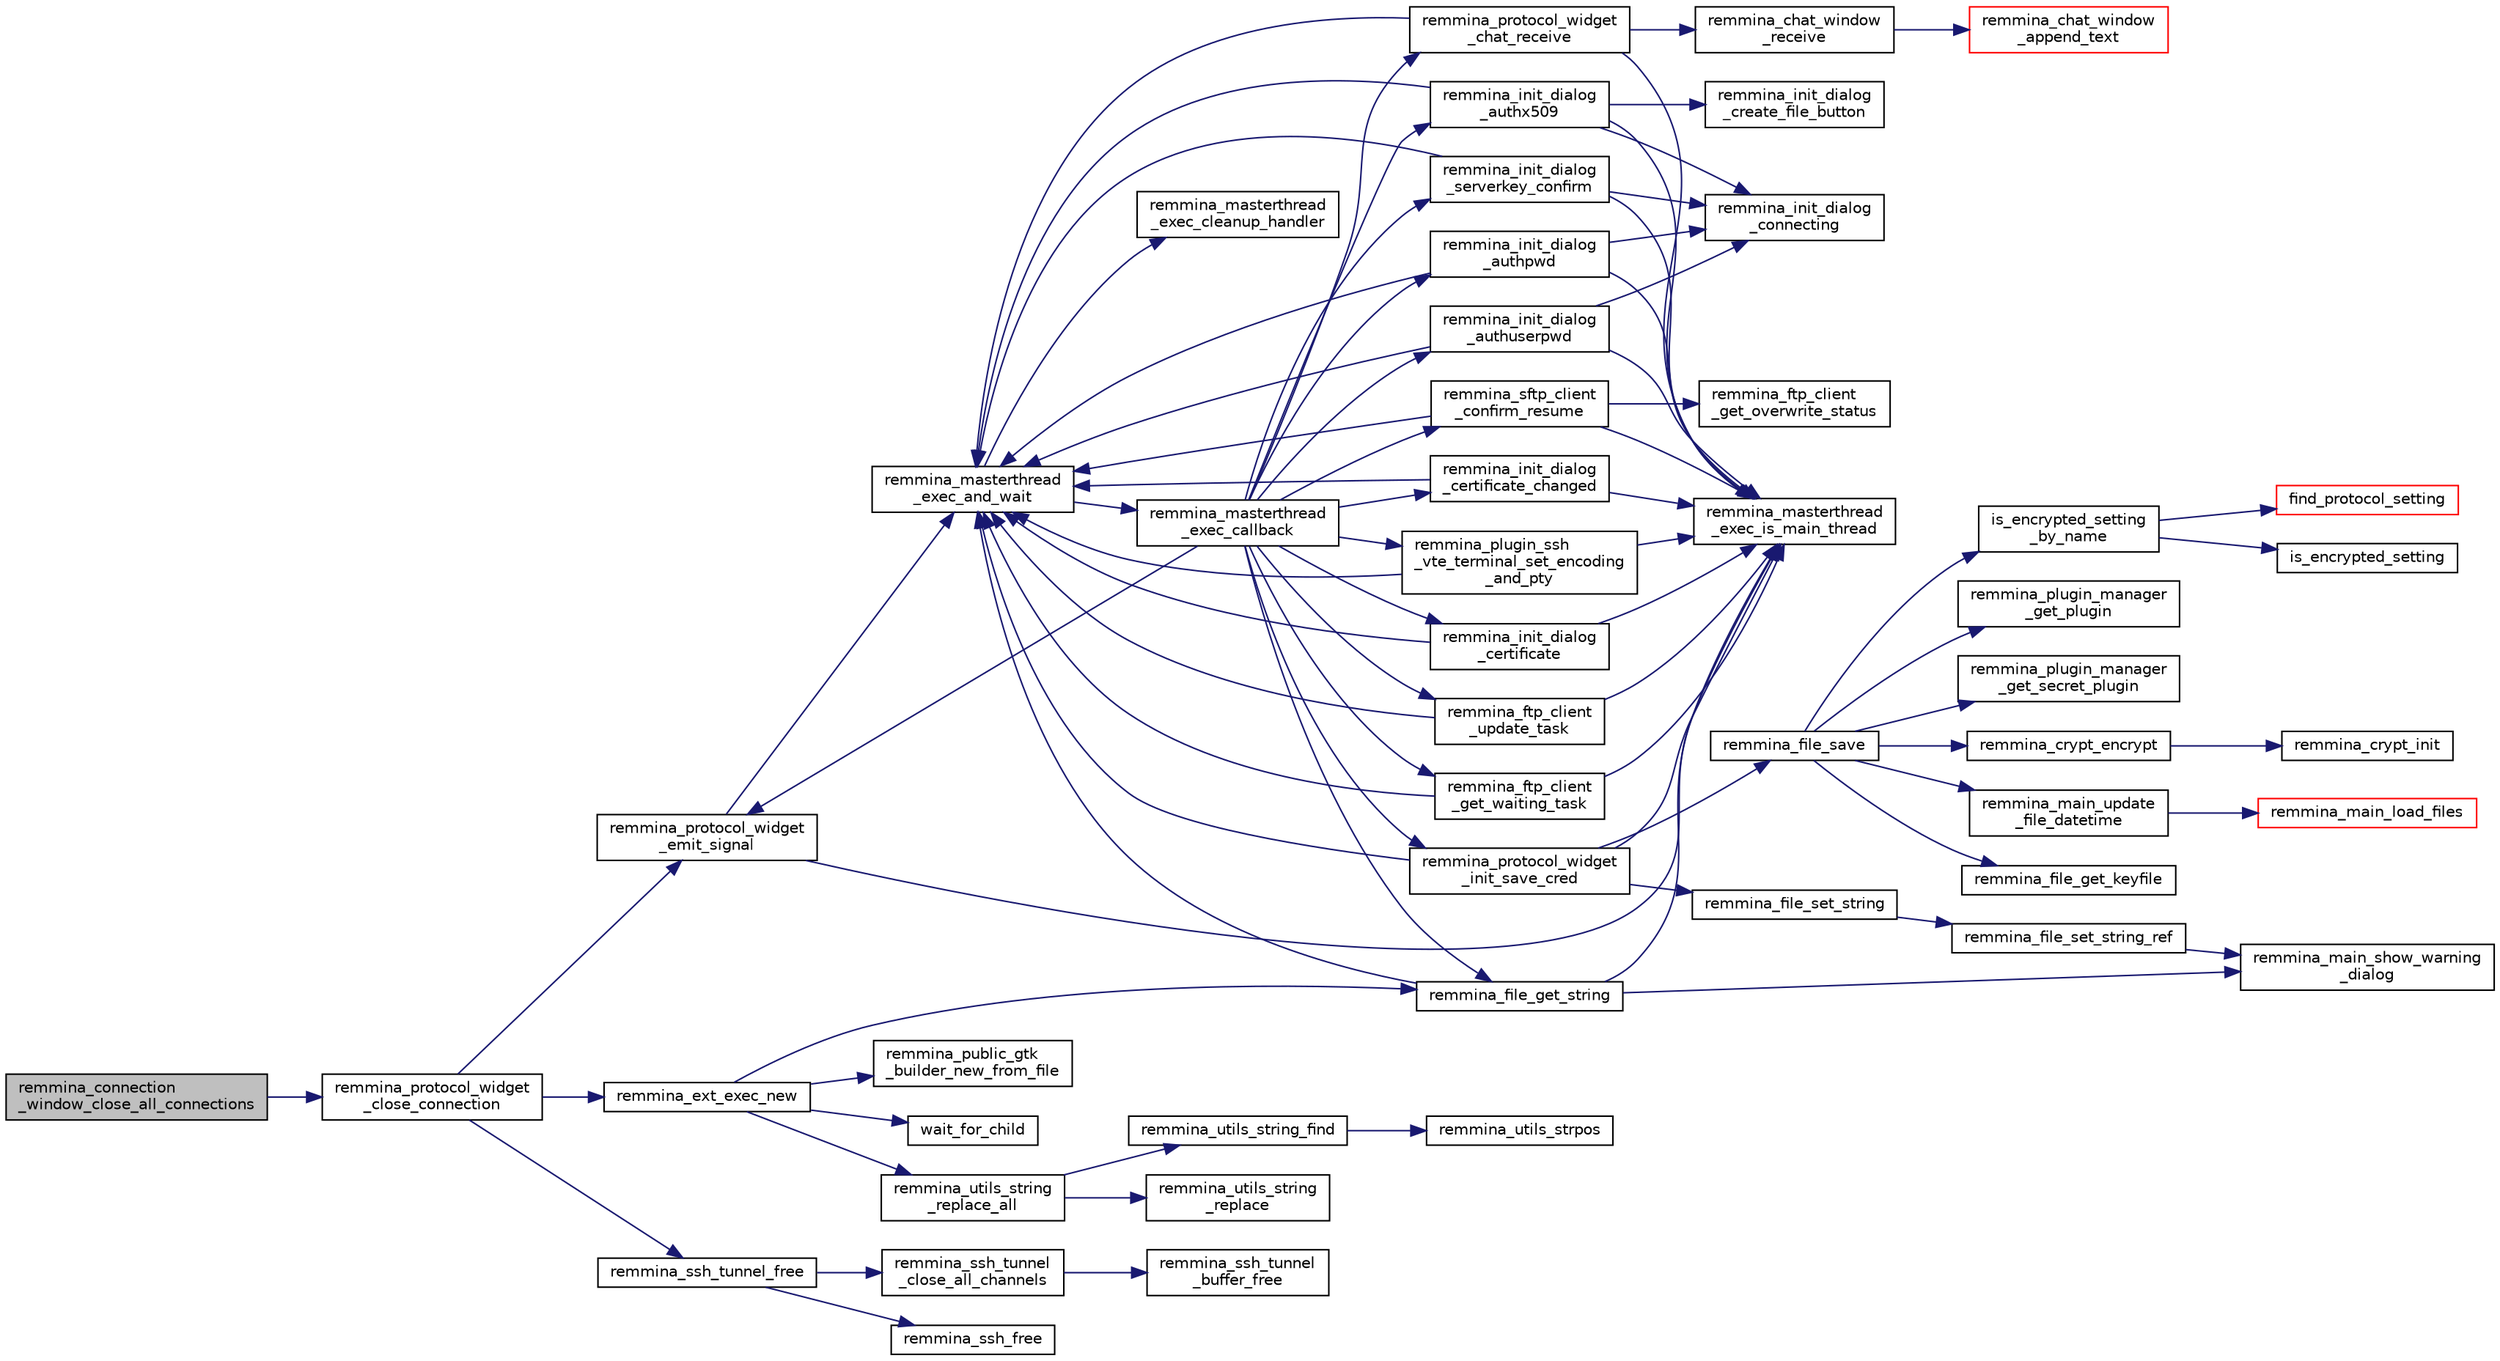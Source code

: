 digraph "remmina_connection_window_close_all_connections"
{
  edge [fontname="Helvetica",fontsize="10",labelfontname="Helvetica",labelfontsize="10"];
  node [fontname="Helvetica",fontsize="10",shape=record];
  rankdir="LR";
  Node11998 [label="remmina_connection\l_window_close_all_connections",height=0.2,width=0.4,color="black", fillcolor="grey75", style="filled", fontcolor="black"];
  Node11998 -> Node11999 [color="midnightblue",fontsize="10",style="solid",fontname="Helvetica"];
  Node11999 [label="remmina_protocol_widget\l_close_connection",height=0.2,width=0.4,color="black", fillcolor="white", style="filled",URL="$remmina__protocol__widget_8c.html#a326a430fe4d298e3564d9fd5b7945a82"];
  Node11999 -> Node12000 [color="midnightblue",fontsize="10",style="solid",fontname="Helvetica"];
  Node12000 [label="remmina_protocol_widget\l_emit_signal",height=0.2,width=0.4,color="black", fillcolor="white", style="filled",URL="$remmina__protocol__widget_8c.html#ac3e5a7f14aef4adb2e57d35e9c180b3b"];
  Node12000 -> Node12001 [color="midnightblue",fontsize="10",style="solid",fontname="Helvetica"];
  Node12001 [label="remmina_masterthread\l_exec_is_main_thread",height=0.2,width=0.4,color="black", fillcolor="white", style="filled",URL="$remmina__masterthread__exec_8c.html#a3a52e863a3a3da6da6bb5d36c13b7ff4"];
  Node12000 -> Node12002 [color="midnightblue",fontsize="10",style="solid",fontname="Helvetica"];
  Node12002 [label="remmina_masterthread\l_exec_and_wait",height=0.2,width=0.4,color="black", fillcolor="white", style="filled",URL="$remmina__masterthread__exec_8c.html#a14628c2470cac50e87916a70ea05c97d"];
  Node12002 -> Node12003 [color="midnightblue",fontsize="10",style="solid",fontname="Helvetica"];
  Node12003 [label="remmina_masterthread\l_exec_cleanup_handler",height=0.2,width=0.4,color="black", fillcolor="white", style="filled",URL="$remmina__masterthread__exec_8c.html#a94985f15fd0d27c037824ee90b0ecd3c"];
  Node12002 -> Node12004 [color="midnightblue",fontsize="10",style="solid",fontname="Helvetica"];
  Node12004 [label="remmina_masterthread\l_exec_callback",height=0.2,width=0.4,color="black", fillcolor="white", style="filled",URL="$remmina__masterthread__exec_8c.html#ae5c4d736f1856249c255430e010a179f"];
  Node12004 -> Node12005 [color="midnightblue",fontsize="10",style="solid",fontname="Helvetica"];
  Node12005 [label="remmina_protocol_widget\l_init_save_cred",height=0.2,width=0.4,color="black", fillcolor="white", style="filled",URL="$remmina__protocol__widget_8c.html#a7ac09ee83afa8a1a60cadf56b0ec83a6"];
  Node12005 -> Node12001 [color="midnightblue",fontsize="10",style="solid",fontname="Helvetica"];
  Node12005 -> Node12002 [color="midnightblue",fontsize="10",style="solid",fontname="Helvetica"];
  Node12005 -> Node12006 [color="midnightblue",fontsize="10",style="solid",fontname="Helvetica"];
  Node12006 [label="remmina_file_set_string",height=0.2,width=0.4,color="black", fillcolor="white", style="filled",URL="$remmina__file_8c.html#a85ca1ca2d0bf9ef29e490c6f4527a954"];
  Node12006 -> Node12007 [color="midnightblue",fontsize="10",style="solid",fontname="Helvetica"];
  Node12007 [label="remmina_file_set_string_ref",height=0.2,width=0.4,color="black", fillcolor="white", style="filled",URL="$remmina__file_8c.html#a74951c1067a1a5e1341f5e1c1206dec6"];
  Node12007 -> Node12008 [color="midnightblue",fontsize="10",style="solid",fontname="Helvetica"];
  Node12008 [label="remmina_main_show_warning\l_dialog",height=0.2,width=0.4,color="black", fillcolor="white", style="filled",URL="$remmina__main_8c.html#ad99b9c0bf2fa8c166a8b4a09e06ffdf7"];
  Node12005 -> Node12009 [color="midnightblue",fontsize="10",style="solid",fontname="Helvetica"];
  Node12009 [label="remmina_file_save",height=0.2,width=0.4,color="black", fillcolor="white", style="filled",URL="$remmina__file_8c.html#a8c893a5deec9bc446bd89cc9973416c7"];
  Node12009 -> Node12010 [color="midnightblue",fontsize="10",style="solid",fontname="Helvetica"];
  Node12010 [label="remmina_file_get_keyfile",height=0.2,width=0.4,color="black", fillcolor="white", style="filled",URL="$remmina__file_8c.html#a89ec355adbf6e03ad16d7faf810af46f"];
  Node12009 -> Node12011 [color="midnightblue",fontsize="10",style="solid",fontname="Helvetica"];
  Node12011 [label="remmina_plugin_manager\l_get_plugin",height=0.2,width=0.4,color="black", fillcolor="white", style="filled",URL="$remmina__plugin__manager_8c.html#a3872c8656a8a3d5147bcc603471c1932"];
  Node12009 -> Node12012 [color="midnightblue",fontsize="10",style="solid",fontname="Helvetica"];
  Node12012 [label="remmina_plugin_manager\l_get_secret_plugin",height=0.2,width=0.4,color="black", fillcolor="white", style="filled",URL="$remmina__plugin__manager_8c.html#ad380a98f6624aa8c830015c8b428b7b4"];
  Node12009 -> Node12013 [color="midnightblue",fontsize="10",style="solid",fontname="Helvetica"];
  Node12013 [label="is_encrypted_setting\l_by_name",height=0.2,width=0.4,color="black", fillcolor="white", style="filled",URL="$remmina__file_8c.html#a72580559fa04082418a993fec4c77281"];
  Node12013 -> Node12014 [color="midnightblue",fontsize="10",style="solid",fontname="Helvetica"];
  Node12014 [label="find_protocol_setting",height=0.2,width=0.4,color="red", fillcolor="white", style="filled",URL="$remmina__file_8c.html#acc88ee6f5ba73bf9c3b05ab9368c952f"];
  Node12013 -> Node12016 [color="midnightblue",fontsize="10",style="solid",fontname="Helvetica"];
  Node12016 [label="is_encrypted_setting",height=0.2,width=0.4,color="black", fillcolor="white", style="filled",URL="$remmina__file_8c.html#a29920ae737817d3f6c673bacbbf11ca1"];
  Node12009 -> Node12017 [color="midnightblue",fontsize="10",style="solid",fontname="Helvetica"];
  Node12017 [label="remmina_crypt_encrypt",height=0.2,width=0.4,color="black", fillcolor="white", style="filled",URL="$remmina__crypt_8c.html#aa02cf0fed3eb68d6a89815c3ba3bf7b1"];
  Node12017 -> Node12018 [color="midnightblue",fontsize="10",style="solid",fontname="Helvetica"];
  Node12018 [label="remmina_crypt_init",height=0.2,width=0.4,color="black", fillcolor="white", style="filled",URL="$remmina__crypt_8c.html#ae097c169aefdd5d83a57fc1bde511171"];
  Node12009 -> Node12019 [color="midnightblue",fontsize="10",style="solid",fontname="Helvetica"];
  Node12019 [label="remmina_main_update\l_file_datetime",height=0.2,width=0.4,color="black", fillcolor="white", style="filled",URL="$remmina__main_8c.html#a5ae0372dafe41f96a09097c07d1b270a"];
  Node12019 -> Node12020 [color="midnightblue",fontsize="10",style="solid",fontname="Helvetica"];
  Node12020 [label="remmina_main_load_files",height=0.2,width=0.4,color="red", fillcolor="white", style="filled",URL="$remmina__main_8c.html#a3617295e74fa84edbd41dedc601402a7"];
  Node12004 -> Node12053 [color="midnightblue",fontsize="10",style="solid",fontname="Helvetica"];
  Node12053 [label="remmina_protocol_widget\l_chat_receive",height=0.2,width=0.4,color="black", fillcolor="white", style="filled",URL="$remmina__protocol__widget_8c.html#ae2522242b3f39ee84ee8cf75170de0c0"];
  Node12053 -> Node12001 [color="midnightblue",fontsize="10",style="solid",fontname="Helvetica"];
  Node12053 -> Node12002 [color="midnightblue",fontsize="10",style="solid",fontname="Helvetica"];
  Node12053 -> Node12054 [color="midnightblue",fontsize="10",style="solid",fontname="Helvetica"];
  Node12054 [label="remmina_chat_window\l_receive",height=0.2,width=0.4,color="black", fillcolor="white", style="filled",URL="$remmina__chat__window_8c.html#a45724aed5474dd741563ffbf89237022"];
  Node12054 -> Node12055 [color="midnightblue",fontsize="10",style="solid",fontname="Helvetica"];
  Node12055 [label="remmina_chat_window\l_append_text",height=0.2,width=0.4,color="red", fillcolor="white", style="filled",URL="$remmina__chat__window_8c.html#adfffc86df4856aabe2593de07742985f"];
  Node12004 -> Node12033 [color="midnightblue",fontsize="10",style="solid",fontname="Helvetica"];
  Node12033 [label="remmina_file_get_string",height=0.2,width=0.4,color="black", fillcolor="white", style="filled",URL="$remmina__file_8c.html#a8eb1b213d9d08c6ad13683ce05f4355e"];
  Node12033 -> Node12001 [color="midnightblue",fontsize="10",style="solid",fontname="Helvetica"];
  Node12033 -> Node12002 [color="midnightblue",fontsize="10",style="solid",fontname="Helvetica"];
  Node12033 -> Node12008 [color="midnightblue",fontsize="10",style="solid",fontname="Helvetica"];
  Node12004 -> Node12057 [color="midnightblue",fontsize="10",style="solid",fontname="Helvetica"];
  Node12057 [label="remmina_init_dialog\l_serverkey_confirm",height=0.2,width=0.4,color="black", fillcolor="white", style="filled",URL="$remmina__init__dialog_8c.html#a11fba22fe5f7f85985e01b499a52e534"];
  Node12057 -> Node12001 [color="midnightblue",fontsize="10",style="solid",fontname="Helvetica"];
  Node12057 -> Node12002 [color="midnightblue",fontsize="10",style="solid",fontname="Helvetica"];
  Node12057 -> Node12058 [color="midnightblue",fontsize="10",style="solid",fontname="Helvetica"];
  Node12058 [label="remmina_init_dialog\l_connecting",height=0.2,width=0.4,color="black", fillcolor="white", style="filled",URL="$remmina__init__dialog_8c.html#a7602c5b714e02a10506977dd983e7446"];
  Node12004 -> Node12059 [color="midnightblue",fontsize="10",style="solid",fontname="Helvetica"];
  Node12059 [label="remmina_init_dialog\l_authpwd",height=0.2,width=0.4,color="black", fillcolor="white", style="filled",URL="$remmina__init__dialog_8c.html#a755fc90b41b65cd6106915ab501433fa"];
  Node12059 -> Node12001 [color="midnightblue",fontsize="10",style="solid",fontname="Helvetica"];
  Node12059 -> Node12002 [color="midnightblue",fontsize="10",style="solid",fontname="Helvetica"];
  Node12059 -> Node12058 [color="midnightblue",fontsize="10",style="solid",fontname="Helvetica"];
  Node12004 -> Node12060 [color="midnightblue",fontsize="10",style="solid",fontname="Helvetica"];
  Node12060 [label="remmina_init_dialog\l_authuserpwd",height=0.2,width=0.4,color="black", fillcolor="white", style="filled",URL="$remmina__init__dialog_8c.html#ad941f2348cd1752fc9d58c263690726c"];
  Node12060 -> Node12001 [color="midnightblue",fontsize="10",style="solid",fontname="Helvetica"];
  Node12060 -> Node12002 [color="midnightblue",fontsize="10",style="solid",fontname="Helvetica"];
  Node12060 -> Node12058 [color="midnightblue",fontsize="10",style="solid",fontname="Helvetica"];
  Node12004 -> Node12061 [color="midnightblue",fontsize="10",style="solid",fontname="Helvetica"];
  Node12061 [label="remmina_init_dialog\l_certificate",height=0.2,width=0.4,color="black", fillcolor="white", style="filled",URL="$remmina__init__dialog_8c.html#abd47233840e1eefc1d511bc4e153b98b"];
  Node12061 -> Node12001 [color="midnightblue",fontsize="10",style="solid",fontname="Helvetica"];
  Node12061 -> Node12002 [color="midnightblue",fontsize="10",style="solid",fontname="Helvetica"];
  Node12004 -> Node12062 [color="midnightblue",fontsize="10",style="solid",fontname="Helvetica"];
  Node12062 [label="remmina_init_dialog\l_certificate_changed",height=0.2,width=0.4,color="black", fillcolor="white", style="filled",URL="$remmina__init__dialog_8c.html#a07e0824fe19e8169d076878aca502fc8"];
  Node12062 -> Node12001 [color="midnightblue",fontsize="10",style="solid",fontname="Helvetica"];
  Node12062 -> Node12002 [color="midnightblue",fontsize="10",style="solid",fontname="Helvetica"];
  Node12004 -> Node12063 [color="midnightblue",fontsize="10",style="solid",fontname="Helvetica"];
  Node12063 [label="remmina_init_dialog\l_authx509",height=0.2,width=0.4,color="black", fillcolor="white", style="filled",URL="$remmina__init__dialog_8c.html#a022dc4f1c87b00dac294837358394ddf"];
  Node12063 -> Node12001 [color="midnightblue",fontsize="10",style="solid",fontname="Helvetica"];
  Node12063 -> Node12002 [color="midnightblue",fontsize="10",style="solid",fontname="Helvetica"];
  Node12063 -> Node12064 [color="midnightblue",fontsize="10",style="solid",fontname="Helvetica"];
  Node12064 [label="remmina_init_dialog\l_create_file_button",height=0.2,width=0.4,color="black", fillcolor="white", style="filled",URL="$remmina__init__dialog_8c.html#ad583daf796f4a3c43dbcce49ebcf240f"];
  Node12063 -> Node12058 [color="midnightblue",fontsize="10",style="solid",fontname="Helvetica"];
  Node12004 -> Node12065 [color="midnightblue",fontsize="10",style="solid",fontname="Helvetica"];
  Node12065 [label="remmina_ftp_client\l_update_task",height=0.2,width=0.4,color="black", fillcolor="white", style="filled",URL="$remmina__ftp__client_8c.html#ad96358f40ab056c91f796ddda886a1dd"];
  Node12065 -> Node12001 [color="midnightblue",fontsize="10",style="solid",fontname="Helvetica"];
  Node12065 -> Node12002 [color="midnightblue",fontsize="10",style="solid",fontname="Helvetica"];
  Node12004 -> Node12066 [color="midnightblue",fontsize="10",style="solid",fontname="Helvetica"];
  Node12066 [label="remmina_ftp_client\l_get_waiting_task",height=0.2,width=0.4,color="black", fillcolor="white", style="filled",URL="$remmina__ftp__client_8c.html#a33e4993b60c36eae89a6a0a943d28141"];
  Node12066 -> Node12001 [color="midnightblue",fontsize="10",style="solid",fontname="Helvetica"];
  Node12066 -> Node12002 [color="midnightblue",fontsize="10",style="solid",fontname="Helvetica"];
  Node12004 -> Node12000 [color="midnightblue",fontsize="10",style="solid",fontname="Helvetica"];
  Node12004 -> Node12067 [color="midnightblue",fontsize="10",style="solid",fontname="Helvetica"];
  Node12067 [label="remmina_sftp_client\l_confirm_resume",height=0.2,width=0.4,color="black", fillcolor="white", style="filled",URL="$remmina__sftp__client_8c.html#a138904893cb9c7f6535b8dfc7ba17e33"];
  Node12067 -> Node12068 [color="midnightblue",fontsize="10",style="solid",fontname="Helvetica"];
  Node12068 [label="remmina_ftp_client\l_get_overwrite_status",height=0.2,width=0.4,color="black", fillcolor="white", style="filled",URL="$remmina__ftp__client_8c.html#a20d0575c04eb24553aeba7d0316e7a2e"];
  Node12067 -> Node12001 [color="midnightblue",fontsize="10",style="solid",fontname="Helvetica"];
  Node12067 -> Node12002 [color="midnightblue",fontsize="10",style="solid",fontname="Helvetica"];
  Node12004 -> Node12069 [color="midnightblue",fontsize="10",style="solid",fontname="Helvetica"];
  Node12069 [label="remmina_plugin_ssh\l_vte_terminal_set_encoding\l_and_pty",height=0.2,width=0.4,color="black", fillcolor="white", style="filled",URL="$remmina__ssh__plugin_8c.html#adc8e3776e67abca9ab913bc33172e4ce"];
  Node12069 -> Node12001 [color="midnightblue",fontsize="10",style="solid",fontname="Helvetica"];
  Node12069 -> Node12002 [color="midnightblue",fontsize="10",style="solid",fontname="Helvetica"];
  Node11999 -> Node12070 [color="midnightblue",fontsize="10",style="solid",fontname="Helvetica"];
  Node12070 [label="remmina_ssh_tunnel_free",height=0.2,width=0.4,color="black", fillcolor="white", style="filled",URL="$remmina__ssh_8c.html#a223f8dd7a678bcec2ece40a2d8f7ea06"];
  Node12070 -> Node12071 [color="midnightblue",fontsize="10",style="solid",fontname="Helvetica"];
  Node12071 [label="remmina_ssh_tunnel\l_close_all_channels",height=0.2,width=0.4,color="black", fillcolor="white", style="filled",URL="$remmina__ssh_8c.html#a0a0aff99448b4eec63bf11d7a4bb9ab7"];
  Node12071 -> Node12072 [color="midnightblue",fontsize="10",style="solid",fontname="Helvetica"];
  Node12072 [label="remmina_ssh_tunnel\l_buffer_free",height=0.2,width=0.4,color="black", fillcolor="white", style="filled",URL="$remmina__ssh_8c.html#a2dc66f410992afe4c2b9ad5bda770d6c"];
  Node12070 -> Node12073 [color="midnightblue",fontsize="10",style="solid",fontname="Helvetica"];
  Node12073 [label="remmina_ssh_free",height=0.2,width=0.4,color="black", fillcolor="white", style="filled",URL="$remmina__ssh_8c.html#acdb9f57d2f9b47913715a8d8a0ea0c02"];
  Node11999 -> Node12074 [color="midnightblue",fontsize="10",style="solid",fontname="Helvetica"];
  Node12074 [label="remmina_ext_exec_new",height=0.2,width=0.4,color="black", fillcolor="white", style="filled",URL="$remmina__ext__exec_8c.html#a7c81795162a70d06294fdf935ea210d7"];
  Node12074 -> Node12033 [color="midnightblue",fontsize="10",style="solid",fontname="Helvetica"];
  Node12074 -> Node12075 [color="midnightblue",fontsize="10",style="solid",fontname="Helvetica"];
  Node12075 [label="remmina_utils_string\l_replace_all",height=0.2,width=0.4,color="black", fillcolor="white", style="filled",URL="$remmina__utils_8c.html#ac804e6111e538ee2fa425b8b6fd1fb66",tooltip="Replaces all occurrences of needle in haystack with replace. "];
  Node12075 -> Node12076 [color="midnightblue",fontsize="10",style="solid",fontname="Helvetica"];
  Node12076 [label="remmina_utils_string_find",height=0.2,width=0.4,color="black", fillcolor="white", style="filled",URL="$remmina__utils_8c.html#a75eb5f79df692dfe4db221d03a5fa355"];
  Node12076 -> Node12077 [color="midnightblue",fontsize="10",style="solid",fontname="Helvetica"];
  Node12077 [label="remmina_utils_strpos",height=0.2,width=0.4,color="black", fillcolor="white", style="filled",URL="$remmina__utils_8c.html#ae4318060ee81f8fbd907904892dd71d3"];
  Node12075 -> Node12078 [color="midnightblue",fontsize="10",style="solid",fontname="Helvetica"];
  Node12078 [label="remmina_utils_string\l_replace",height=0.2,width=0.4,color="black", fillcolor="white", style="filled",URL="$remmina__utils_8c.html#aa6859a61aa28f46591750c9afdef66f4"];
  Node12074 -> Node12079 [color="midnightblue",fontsize="10",style="solid",fontname="Helvetica"];
  Node12079 [label="remmina_public_gtk\l_builder_new_from_file",height=0.2,width=0.4,color="black", fillcolor="white", style="filled",URL="$remmina__public_8c.html#a3031598a6e4f67d1519d8e5afba7da41"];
  Node12074 -> Node12080 [color="midnightblue",fontsize="10",style="solid",fontname="Helvetica"];
  Node12080 [label="wait_for_child",height=0.2,width=0.4,color="black", fillcolor="white", style="filled",URL="$remmina__ext__exec_8c.html#aa063217311c67408819a2c1b86ff92dd"];
}
